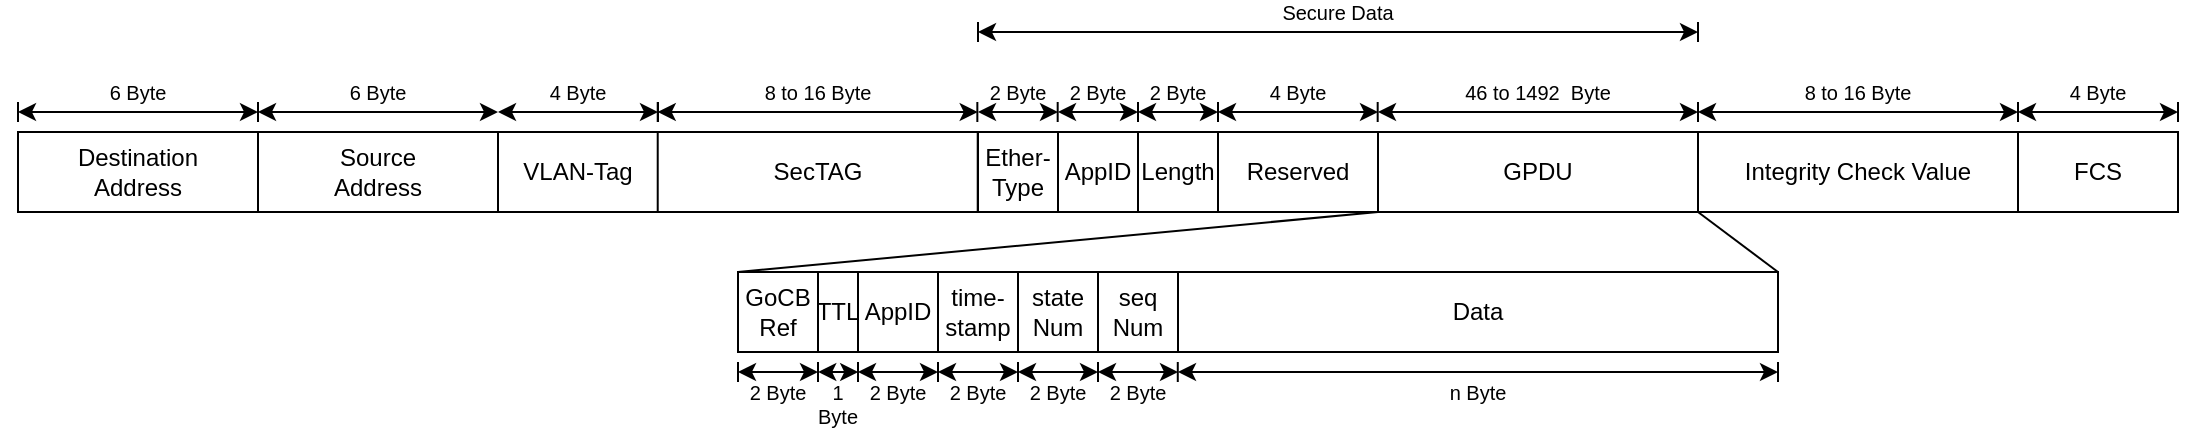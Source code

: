 <mxfile version="22.0.3" type="device">
  <diagram name="Page-1" id="3a5vFD-sT-ybUSw_GCuG">
    <mxGraphModel dx="1669" dy="566" grid="1" gridSize="10" guides="1" tooltips="1" connect="1" arrows="1" fold="1" page="1" pageScale="1" pageWidth="850" pageHeight="1100" math="0" shadow="0">
      <root>
        <mxCell id="0" />
        <mxCell id="1" parent="0" />
        <mxCell id="1iKEoxfAAZQPxBv_pSPJ-11" value="" style="endArrow=classic;startArrow=classic;html=1;rounded=0;" parent="1" edge="1">
          <mxGeometry width="50" height="50" relative="1" as="geometry">
            <mxPoint x="-120" y="80" as="sourcePoint" />
            <mxPoint y="80" as="targetPoint" />
          </mxGeometry>
        </mxCell>
        <mxCell id="1iKEoxfAAZQPxBv_pSPJ-12" value="" style="endArrow=none;html=1;rounded=0;" parent="1" edge="1">
          <mxGeometry width="50" height="50" relative="1" as="geometry">
            <mxPoint x="-120" y="85" as="sourcePoint" />
            <mxPoint x="-120" y="75" as="targetPoint" />
          </mxGeometry>
        </mxCell>
        <mxCell id="1iKEoxfAAZQPxBv_pSPJ-13" value="" style="endArrow=none;html=1;rounded=0;" parent="1" edge="1">
          <mxGeometry width="50" height="50" relative="1" as="geometry">
            <mxPoint y="85" as="sourcePoint" />
            <mxPoint y="75" as="targetPoint" />
          </mxGeometry>
        </mxCell>
        <mxCell id="1iKEoxfAAZQPxBv_pSPJ-14" value="" style="endArrow=classic;startArrow=classic;html=1;rounded=0;" parent="1" edge="1">
          <mxGeometry width="50" height="50" relative="1" as="geometry">
            <mxPoint y="80" as="sourcePoint" />
            <mxPoint x="120" y="80" as="targetPoint" />
          </mxGeometry>
        </mxCell>
        <mxCell id="1iKEoxfAAZQPxBv_pSPJ-16" value="" style="endArrow=none;html=1;rounded=0;" parent="1" edge="1">
          <mxGeometry width="50" height="50" relative="1" as="geometry">
            <mxPoint x="199.86" y="85" as="sourcePoint" />
            <mxPoint x="199.86" y="75" as="targetPoint" />
          </mxGeometry>
        </mxCell>
        <mxCell id="1iKEoxfAAZQPxBv_pSPJ-17" value="" style="endArrow=classic;startArrow=classic;html=1;rounded=0;" parent="1" edge="1">
          <mxGeometry width="50" height="50" relative="1" as="geometry">
            <mxPoint x="120" y="80" as="sourcePoint" />
            <mxPoint x="200" y="80" as="targetPoint" />
          </mxGeometry>
        </mxCell>
        <mxCell id="1iKEoxfAAZQPxBv_pSPJ-18" value="" style="endArrow=classic;startArrow=classic;html=1;rounded=0;" parent="1" edge="1">
          <mxGeometry width="50" height="50" relative="1" as="geometry">
            <mxPoint x="360" y="80" as="sourcePoint" />
            <mxPoint x="400" y="80" as="targetPoint" />
          </mxGeometry>
        </mxCell>
        <mxCell id="1iKEoxfAAZQPxBv_pSPJ-19" value="" style="endArrow=classic;startArrow=classic;html=1;rounded=0;" parent="1" edge="1">
          <mxGeometry width="50" height="50" relative="1" as="geometry">
            <mxPoint x="400" y="80" as="sourcePoint" />
            <mxPoint x="440" y="80" as="targetPoint" />
          </mxGeometry>
        </mxCell>
        <mxCell id="1iKEoxfAAZQPxBv_pSPJ-20" value="" style="endArrow=classic;startArrow=classic;html=1;rounded=0;" parent="1" edge="1">
          <mxGeometry width="50" height="50" relative="1" as="geometry">
            <mxPoint x="440" y="80" as="sourcePoint" />
            <mxPoint x="480" y="80" as="targetPoint" />
          </mxGeometry>
        </mxCell>
        <mxCell id="1iKEoxfAAZQPxBv_pSPJ-21" value="" style="endArrow=classic;startArrow=classic;html=1;rounded=0;" parent="1" edge="1">
          <mxGeometry width="50" height="50" relative="1" as="geometry">
            <mxPoint x="480" y="80" as="sourcePoint" />
            <mxPoint x="560" y="80" as="targetPoint" />
          </mxGeometry>
        </mxCell>
        <mxCell id="1iKEoxfAAZQPxBv_pSPJ-22" value="" style="endArrow=classic;startArrow=classic;html=1;rounded=0;" parent="1" edge="1">
          <mxGeometry width="50" height="50" relative="1" as="geometry">
            <mxPoint x="560" y="80" as="sourcePoint" />
            <mxPoint x="720" y="80" as="targetPoint" />
          </mxGeometry>
        </mxCell>
        <mxCell id="1iKEoxfAAZQPxBv_pSPJ-23" value="" style="endArrow=classic;startArrow=classic;html=1;rounded=0;" parent="1" edge="1">
          <mxGeometry width="50" height="50" relative="1" as="geometry">
            <mxPoint x="880" y="80" as="sourcePoint" />
            <mxPoint x="960" y="80" as="targetPoint" />
          </mxGeometry>
        </mxCell>
        <mxCell id="1iKEoxfAAZQPxBv_pSPJ-24" value="" style="endArrow=none;html=1;rounded=0;" parent="1" edge="1">
          <mxGeometry width="50" height="50" relative="1" as="geometry">
            <mxPoint x="200" y="85" as="sourcePoint" />
            <mxPoint x="200" y="75" as="targetPoint" />
          </mxGeometry>
        </mxCell>
        <mxCell id="1iKEoxfAAZQPxBv_pSPJ-25" value="" style="endArrow=none;html=1;rounded=0;" parent="1" edge="1">
          <mxGeometry width="50" height="50" relative="1" as="geometry">
            <mxPoint x="399.84" y="85" as="sourcePoint" />
            <mxPoint x="399.84" y="75" as="targetPoint" />
          </mxGeometry>
        </mxCell>
        <mxCell id="1iKEoxfAAZQPxBv_pSPJ-26" value="" style="endArrow=none;html=1;rounded=0;" parent="1" edge="1">
          <mxGeometry width="50" height="50" relative="1" as="geometry">
            <mxPoint x="440" y="85" as="sourcePoint" />
            <mxPoint x="440" y="75" as="targetPoint" />
          </mxGeometry>
        </mxCell>
        <mxCell id="1iKEoxfAAZQPxBv_pSPJ-28" value="" style="endArrow=none;html=1;rounded=0;" parent="1" edge="1">
          <mxGeometry width="50" height="50" relative="1" as="geometry">
            <mxPoint x="480" y="85" as="sourcePoint" />
            <mxPoint x="480" y="75" as="targetPoint" />
          </mxGeometry>
        </mxCell>
        <mxCell id="1iKEoxfAAZQPxBv_pSPJ-29" value="" style="endArrow=none;html=1;rounded=0;" parent="1" edge="1">
          <mxGeometry width="50" height="50" relative="1" as="geometry">
            <mxPoint x="559.84" y="85" as="sourcePoint" />
            <mxPoint x="559.84" y="75" as="targetPoint" />
          </mxGeometry>
        </mxCell>
        <mxCell id="1iKEoxfAAZQPxBv_pSPJ-30" value="" style="endArrow=none;html=1;rounded=0;" parent="1" edge="1">
          <mxGeometry width="50" height="50" relative="1" as="geometry">
            <mxPoint x="880" y="85" as="sourcePoint" />
            <mxPoint x="880" y="75" as="targetPoint" />
          </mxGeometry>
        </mxCell>
        <mxCell id="1iKEoxfAAZQPxBv_pSPJ-31" value="" style="endArrow=none;html=1;rounded=0;" parent="1" edge="1">
          <mxGeometry width="50" height="50" relative="1" as="geometry">
            <mxPoint x="960" y="85" as="sourcePoint" />
            <mxPoint x="960" y="75" as="targetPoint" />
          </mxGeometry>
        </mxCell>
        <mxCell id="1iKEoxfAAZQPxBv_pSPJ-32" value="&lt;font style=&quot;font-size: 12px;&quot;&gt;Destination &lt;br style=&quot;&quot;&gt;Address&lt;/font&gt;" style="rounded=0;whiteSpace=wrap;html=1;" parent="1" vertex="1">
          <mxGeometry x="-120" y="90" width="120" height="40" as="geometry" />
        </mxCell>
        <mxCell id="1iKEoxfAAZQPxBv_pSPJ-33" value="&lt;font style=&quot;font-size: 12px;&quot;&gt;Source &lt;br&gt;Address&lt;/font&gt;" style="rounded=0;whiteSpace=wrap;html=1;" parent="1" vertex="1">
          <mxGeometry y="90" width="120" height="40" as="geometry" />
        </mxCell>
        <mxCell id="1iKEoxfAAZQPxBv_pSPJ-34" value="&lt;font style=&quot;font-size: 12px;&quot;&gt;VLAN-Tag&lt;/font&gt;" style="rounded=0;whiteSpace=wrap;html=1;" parent="1" vertex="1">
          <mxGeometry x="120" y="90" width="80" height="40" as="geometry" />
        </mxCell>
        <mxCell id="1iKEoxfAAZQPxBv_pSPJ-35" value="&lt;font style=&quot;font-size: 12px;&quot;&gt;Ether-Type&lt;/font&gt;" style="rounded=0;whiteSpace=wrap;html=1;" parent="1" vertex="1">
          <mxGeometry x="360" y="90" width="40" height="40" as="geometry" />
        </mxCell>
        <mxCell id="1iKEoxfAAZQPxBv_pSPJ-36" value="&lt;font style=&quot;font-size: 12px;&quot;&gt;AppID&lt;/font&gt;" style="rounded=0;whiteSpace=wrap;html=1;" parent="1" vertex="1">
          <mxGeometry x="400" y="90" width="40" height="40" as="geometry" />
        </mxCell>
        <mxCell id="1iKEoxfAAZQPxBv_pSPJ-37" value="Length" style="rounded=0;whiteSpace=wrap;html=1;" parent="1" vertex="1">
          <mxGeometry x="440" y="90" width="40" height="40" as="geometry" />
        </mxCell>
        <mxCell id="1iKEoxfAAZQPxBv_pSPJ-38" value="&lt;font style=&quot;font-size: 12px;&quot;&gt;Reserved&lt;/font&gt;" style="rounded=0;whiteSpace=wrap;html=1;" parent="1" vertex="1">
          <mxGeometry x="480" y="90" width="80" height="40" as="geometry" />
        </mxCell>
        <mxCell id="1iKEoxfAAZQPxBv_pSPJ-39" value="&lt;font style=&quot;font-size: 12px;&quot;&gt;GPDU&lt;/font&gt;" style="rounded=0;whiteSpace=wrap;html=1;" parent="1" vertex="1">
          <mxGeometry x="560" y="90" width="160" height="40" as="geometry" />
        </mxCell>
        <mxCell id="1iKEoxfAAZQPxBv_pSPJ-40" value="&lt;font style=&quot;font-size: 12px;&quot;&gt;FCS&lt;/font&gt;" style="rounded=0;whiteSpace=wrap;html=1;" parent="1" vertex="1">
          <mxGeometry x="880" y="90" width="80" height="40" as="geometry" />
        </mxCell>
        <mxCell id="1iKEoxfAAZQPxBv_pSPJ-43" value="6 Byte" style="text;html=1;strokeColor=none;fillColor=none;align=center;verticalAlign=middle;whiteSpace=wrap;rounded=0;fontSize=10;" parent="1" vertex="1">
          <mxGeometry x="-90" y="65" width="60" height="10" as="geometry" />
        </mxCell>
        <mxCell id="1iKEoxfAAZQPxBv_pSPJ-44" value="6 Byte" style="text;html=1;strokeColor=none;fillColor=none;align=center;verticalAlign=middle;whiteSpace=wrap;rounded=0;fontSize=10;" parent="1" vertex="1">
          <mxGeometry x="30" y="65" width="60" height="10" as="geometry" />
        </mxCell>
        <mxCell id="1iKEoxfAAZQPxBv_pSPJ-45" value="4 Byte" style="text;html=1;strokeColor=none;fillColor=none;align=center;verticalAlign=middle;whiteSpace=wrap;rounded=0;fontSize=10;" parent="1" vertex="1">
          <mxGeometry x="130" y="65" width="60" height="10" as="geometry" />
        </mxCell>
        <mxCell id="1iKEoxfAAZQPxBv_pSPJ-46" value="2 Byte" style="text;html=1;strokeColor=none;fillColor=none;align=center;verticalAlign=middle;whiteSpace=wrap;rounded=0;fontSize=10;" parent="1" vertex="1">
          <mxGeometry x="360" y="65" width="40" height="10" as="geometry" />
        </mxCell>
        <mxCell id="1iKEoxfAAZQPxBv_pSPJ-47" value="2 Byte" style="text;html=1;strokeColor=none;fillColor=none;align=center;verticalAlign=middle;whiteSpace=wrap;rounded=0;fontSize=10;" parent="1" vertex="1">
          <mxGeometry x="400" y="65" width="40" height="10" as="geometry" />
        </mxCell>
        <mxCell id="1iKEoxfAAZQPxBv_pSPJ-49" value="2 Byte" style="text;html=1;strokeColor=none;fillColor=none;align=center;verticalAlign=middle;whiteSpace=wrap;rounded=0;fontSize=10;" parent="1" vertex="1">
          <mxGeometry x="440" y="65" width="40" height="10" as="geometry" />
        </mxCell>
        <mxCell id="1iKEoxfAAZQPxBv_pSPJ-50" value="4 Byte" style="text;html=1;strokeColor=none;fillColor=none;align=center;verticalAlign=middle;whiteSpace=wrap;rounded=0;fontSize=10;" parent="1" vertex="1">
          <mxGeometry x="480" y="65" width="80" height="10" as="geometry" />
        </mxCell>
        <mxCell id="1iKEoxfAAZQPxBv_pSPJ-51" value="46 to 1492&amp;nbsp; Byte" style="text;html=1;strokeColor=none;fillColor=none;align=center;verticalAlign=middle;whiteSpace=wrap;rounded=0;fontSize=10;" parent="1" vertex="1">
          <mxGeometry x="560" y="65" width="160" height="10" as="geometry" />
        </mxCell>
        <mxCell id="1iKEoxfAAZQPxBv_pSPJ-53" value="4 Byte" style="text;html=1;strokeColor=none;fillColor=none;align=center;verticalAlign=middle;whiteSpace=wrap;rounded=0;fontSize=10;" parent="1" vertex="1">
          <mxGeometry x="880" y="65" width="80" height="10" as="geometry" />
        </mxCell>
        <mxCell id="1iKEoxfAAZQPxBv_pSPJ-54" value="" style="endArrow=none;html=1;rounded=0;exitX=0;exitY=1;exitDx=0;exitDy=0;entryX=0;entryY=0;entryDx=0;entryDy=0;endFill=0;" parent="1" source="1iKEoxfAAZQPxBv_pSPJ-39" target="u5pXzfB2RRVTX9O-Q9zR-1" edge="1">
          <mxGeometry width="50" height="50" relative="1" as="geometry">
            <mxPoint x="490" y="200" as="sourcePoint" />
            <mxPoint x="80" y="160" as="targetPoint" />
          </mxGeometry>
        </mxCell>
        <mxCell id="1iKEoxfAAZQPxBv_pSPJ-61" value="" style="endArrow=none;html=1;rounded=0;exitX=1;exitY=1;exitDx=0;exitDy=0;entryX=1;entryY=0;entryDx=0;entryDy=0;endFill=0;" parent="1" source="1iKEoxfAAZQPxBv_pSPJ-39" edge="1">
          <mxGeometry width="50" height="50" relative="1" as="geometry">
            <mxPoint x="790" y="200" as="sourcePoint" />
            <mxPoint x="760" y="160" as="targetPoint" />
          </mxGeometry>
        </mxCell>
        <mxCell id="u5pXzfB2RRVTX9O-Q9zR-1" value="GoCB&lt;br&gt;Ref" style="rounded=0;whiteSpace=wrap;html=1;" vertex="1" parent="1">
          <mxGeometry x="240" y="160" width="40" height="40" as="geometry" />
        </mxCell>
        <mxCell id="u5pXzfB2RRVTX9O-Q9zR-2" value="TTL" style="rounded=0;whiteSpace=wrap;html=1;" vertex="1" parent="1">
          <mxGeometry x="280" y="160" width="20" height="40" as="geometry" />
        </mxCell>
        <mxCell id="u5pXzfB2RRVTX9O-Q9zR-3" value="AppID" style="rounded=0;whiteSpace=wrap;html=1;" vertex="1" parent="1">
          <mxGeometry x="300.0" y="160" width="40" height="40" as="geometry" />
        </mxCell>
        <mxCell id="u5pXzfB2RRVTX9O-Q9zR-4" value="&lt;font style=&quot;font-size: 12px;&quot;&gt;state&lt;br&gt;Num&lt;br&gt;&lt;/font&gt;" style="rounded=0;whiteSpace=wrap;html=1;" vertex="1" parent="1">
          <mxGeometry x="380.0" y="160" width="40" height="40" as="geometry" />
        </mxCell>
        <mxCell id="u5pXzfB2RRVTX9O-Q9zR-5" value="&lt;font style=&quot;&quot;&gt;&lt;font style=&quot;font-size: 12px;&quot;&gt;seq&lt;br&gt;&lt;/font&gt;Num&lt;br&gt;&lt;/font&gt;" style="rounded=0;whiteSpace=wrap;html=1;" vertex="1" parent="1">
          <mxGeometry x="420.0" y="160" width="40" height="40" as="geometry" />
        </mxCell>
        <mxCell id="u5pXzfB2RRVTX9O-Q9zR-6" value="Data" style="rounded=0;whiteSpace=wrap;html=1;" vertex="1" parent="1">
          <mxGeometry x="460.0" y="160" width="300" height="40" as="geometry" />
        </mxCell>
        <mxCell id="u5pXzfB2RRVTX9O-Q9zR-7" value="" style="endArrow=none;html=1;rounded=0;" edge="1" parent="1">
          <mxGeometry width="50" height="50" relative="1" as="geometry">
            <mxPoint x="240" y="215" as="sourcePoint" />
            <mxPoint x="240" y="205" as="targetPoint" />
          </mxGeometry>
        </mxCell>
        <mxCell id="u5pXzfB2RRVTX9O-Q9zR-8" value="" style="endArrow=classic;startArrow=classic;html=1;rounded=0;" edge="1" parent="1">
          <mxGeometry width="50" height="50" relative="1" as="geometry">
            <mxPoint x="240" y="210" as="sourcePoint" />
            <mxPoint x="280" y="210" as="targetPoint" />
          </mxGeometry>
        </mxCell>
        <mxCell id="u5pXzfB2RRVTX9O-Q9zR-9" value="" style="endArrow=classic;startArrow=classic;html=1;rounded=0;" edge="1" parent="1">
          <mxGeometry width="50" height="50" relative="1" as="geometry">
            <mxPoint x="300.0" y="210" as="sourcePoint" />
            <mxPoint x="340.0" y="210" as="targetPoint" />
          </mxGeometry>
        </mxCell>
        <mxCell id="u5pXzfB2RRVTX9O-Q9zR-10" value="" style="endArrow=none;html=1;rounded=0;" edge="1" parent="1">
          <mxGeometry width="50" height="50" relative="1" as="geometry">
            <mxPoint x="300.0" y="215" as="sourcePoint" />
            <mxPoint x="300.0" y="205" as="targetPoint" />
          </mxGeometry>
        </mxCell>
        <mxCell id="u5pXzfB2RRVTX9O-Q9zR-11" value="" style="endArrow=none;html=1;rounded=0;" edge="1" parent="1">
          <mxGeometry width="50" height="50" relative="1" as="geometry">
            <mxPoint x="340.0" y="215" as="sourcePoint" />
            <mxPoint x="340.0" y="205" as="targetPoint" />
          </mxGeometry>
        </mxCell>
        <mxCell id="u5pXzfB2RRVTX9O-Q9zR-12" value="2 Byte" style="text;html=1;strokeColor=none;fillColor=none;align=center;verticalAlign=middle;whiteSpace=wrap;rounded=0;fontSize=10;" vertex="1" parent="1">
          <mxGeometry x="300.0" y="215" width="40" height="10" as="geometry" />
        </mxCell>
        <mxCell id="u5pXzfB2RRVTX9O-Q9zR-13" value="2 Byte" style="text;html=1;strokeColor=none;fillColor=none;align=center;verticalAlign=middle;whiteSpace=wrap;rounded=0;fontSize=10;" vertex="1" parent="1">
          <mxGeometry x="240" y="215" width="40" height="10" as="geometry" />
        </mxCell>
        <mxCell id="u5pXzfB2RRVTX9O-Q9zR-14" value="1 &lt;br&gt;Byte" style="text;html=1;strokeColor=none;fillColor=none;align=center;verticalAlign=middle;whiteSpace=wrap;rounded=0;fontSize=10;spacing=2;spacingBottom=0;" vertex="1" parent="1">
          <mxGeometry x="280" y="215" width="20" height="22" as="geometry" />
        </mxCell>
        <mxCell id="u5pXzfB2RRVTX9O-Q9zR-15" value="" style="endArrow=classic;startArrow=classic;html=1;rounded=0;" edge="1" parent="1">
          <mxGeometry width="50" height="50" relative="1" as="geometry">
            <mxPoint x="340.0" y="210" as="sourcePoint" />
            <mxPoint x="380.0" y="210" as="targetPoint" />
          </mxGeometry>
        </mxCell>
        <mxCell id="u5pXzfB2RRVTX9O-Q9zR-16" value="n Byte" style="text;html=1;strokeColor=none;fillColor=none;align=center;verticalAlign=middle;whiteSpace=wrap;rounded=0;fontSize=10;" vertex="1" parent="1">
          <mxGeometry x="590" y="215" width="40" height="10" as="geometry" />
        </mxCell>
        <mxCell id="u5pXzfB2RRVTX9O-Q9zR-17" value="" style="endArrow=none;html=1;rounded=0;" edge="1" parent="1">
          <mxGeometry width="50" height="50" relative="1" as="geometry">
            <mxPoint x="380.0" y="215" as="sourcePoint" />
            <mxPoint x="380.0" y="205" as="targetPoint" />
          </mxGeometry>
        </mxCell>
        <mxCell id="u5pXzfB2RRVTX9O-Q9zR-18" value="" style="endArrow=classic;startArrow=classic;html=1;rounded=0;" edge="1" parent="1">
          <mxGeometry width="50" height="50" relative="1" as="geometry">
            <mxPoint x="380.0" y="210" as="sourcePoint" />
            <mxPoint x="420.0" y="210" as="targetPoint" />
          </mxGeometry>
        </mxCell>
        <mxCell id="u5pXzfB2RRVTX9O-Q9zR-19" value="" style="endArrow=none;html=1;rounded=0;" edge="1" parent="1">
          <mxGeometry width="50" height="50" relative="1" as="geometry">
            <mxPoint x="420.0" y="215" as="sourcePoint" />
            <mxPoint x="420.0" y="205" as="targetPoint" />
          </mxGeometry>
        </mxCell>
        <mxCell id="u5pXzfB2RRVTX9O-Q9zR-20" value="" style="endArrow=classic;startArrow=classic;html=1;rounded=0;" edge="1" parent="1">
          <mxGeometry width="50" height="50" relative="1" as="geometry">
            <mxPoint x="460.0" y="210" as="sourcePoint" />
            <mxPoint x="760" y="210" as="targetPoint" />
          </mxGeometry>
        </mxCell>
        <mxCell id="u5pXzfB2RRVTX9O-Q9zR-21" value="" style="endArrow=none;html=1;rounded=0;" edge="1" parent="1">
          <mxGeometry width="50" height="50" relative="1" as="geometry">
            <mxPoint x="459.89" y="215" as="sourcePoint" />
            <mxPoint x="459.89" y="205" as="targetPoint" />
          </mxGeometry>
        </mxCell>
        <mxCell id="u5pXzfB2RRVTX9O-Q9zR-22" value="" style="endArrow=classic;startArrow=classic;html=1;rounded=0;" edge="1" parent="1">
          <mxGeometry width="50" height="50" relative="1" as="geometry">
            <mxPoint x="420.0" y="210" as="sourcePoint" />
            <mxPoint x="460.0" y="210" as="targetPoint" />
          </mxGeometry>
        </mxCell>
        <mxCell id="u5pXzfB2RRVTX9O-Q9zR-23" value="" style="endArrow=none;html=1;rounded=0;" edge="1" parent="1">
          <mxGeometry width="50" height="50" relative="1" as="geometry">
            <mxPoint x="280" y="215" as="sourcePoint" />
            <mxPoint x="280" y="205" as="targetPoint" />
          </mxGeometry>
        </mxCell>
        <mxCell id="u5pXzfB2RRVTX9O-Q9zR-24" value="" style="endArrow=classic;startArrow=classic;html=1;rounded=0;" edge="1" parent="1">
          <mxGeometry width="50" height="50" relative="1" as="geometry">
            <mxPoint x="280.11" y="210" as="sourcePoint" />
            <mxPoint x="300.11" y="210" as="targetPoint" />
          </mxGeometry>
        </mxCell>
        <mxCell id="u5pXzfB2RRVTX9O-Q9zR-25" value="time-stamp" style="rounded=0;whiteSpace=wrap;html=1;" vertex="1" parent="1">
          <mxGeometry x="340.0" y="160" width="40" height="40" as="geometry" />
        </mxCell>
        <mxCell id="u5pXzfB2RRVTX9O-Q9zR-26" value="2 Byte" style="text;html=1;strokeColor=none;fillColor=none;align=center;verticalAlign=middle;whiteSpace=wrap;rounded=0;fontSize=10;" vertex="1" parent="1">
          <mxGeometry x="340.0" y="215" width="40" height="10" as="geometry" />
        </mxCell>
        <mxCell id="u5pXzfB2RRVTX9O-Q9zR-27" value="2 Byte" style="text;html=1;strokeColor=none;fillColor=none;align=center;verticalAlign=middle;whiteSpace=wrap;rounded=0;fontSize=10;" vertex="1" parent="1">
          <mxGeometry x="380.0" y="215" width="40" height="10" as="geometry" />
        </mxCell>
        <mxCell id="u5pXzfB2RRVTX9O-Q9zR-28" value="2 Byte" style="text;html=1;strokeColor=none;fillColor=none;align=center;verticalAlign=middle;whiteSpace=wrap;rounded=0;fontSize=10;" vertex="1" parent="1">
          <mxGeometry x="420.0" y="215" width="40" height="10" as="geometry" />
        </mxCell>
        <mxCell id="u5pXzfB2RRVTX9O-Q9zR-29" value="" style="endArrow=none;html=1;rounded=0;" edge="1" parent="1">
          <mxGeometry width="50" height="50" relative="1" as="geometry">
            <mxPoint x="760" y="215" as="sourcePoint" />
            <mxPoint x="760" y="205" as="targetPoint" />
          </mxGeometry>
        </mxCell>
        <mxCell id="u5pXzfB2RRVTX9O-Q9zR-30" value="SecTAG" style="rounded=0;whiteSpace=wrap;html=1;" vertex="1" parent="1">
          <mxGeometry x="199.86" y="90" width="160" height="40" as="geometry" />
        </mxCell>
        <mxCell id="u5pXzfB2RRVTX9O-Q9zR-31" value="" style="endArrow=none;html=1;rounded=0;" edge="1" parent="1">
          <mxGeometry width="50" height="50" relative="1" as="geometry">
            <mxPoint x="359.67" y="85" as="sourcePoint" />
            <mxPoint x="359.67" y="75" as="targetPoint" />
          </mxGeometry>
        </mxCell>
        <mxCell id="u5pXzfB2RRVTX9O-Q9zR-32" value="" style="endArrow=classic;startArrow=classic;html=1;rounded=0;" edge="1" parent="1">
          <mxGeometry width="50" height="50" relative="1" as="geometry">
            <mxPoint x="199.86" y="80" as="sourcePoint" />
            <mxPoint x="359.86" y="80" as="targetPoint" />
          </mxGeometry>
        </mxCell>
        <mxCell id="u5pXzfB2RRVTX9O-Q9zR-33" value="8 to 16 Byte" style="text;html=1;strokeColor=none;fillColor=none;align=center;verticalAlign=middle;whiteSpace=wrap;rounded=0;fontSize=10;" vertex="1" parent="1">
          <mxGeometry x="249.86" y="65" width="60" height="10" as="geometry" />
        </mxCell>
        <mxCell id="u5pXzfB2RRVTX9O-Q9zR-34" value="&lt;font style=&quot;font-size: 12px;&quot;&gt;Integrity Check Value&lt;/font&gt;" style="rounded=0;whiteSpace=wrap;html=1;" vertex="1" parent="1">
          <mxGeometry x="720" y="90" width="160" height="40" as="geometry" />
        </mxCell>
        <mxCell id="u5pXzfB2RRVTX9O-Q9zR-35" value="" style="endArrow=none;html=1;rounded=0;" edge="1" parent="1">
          <mxGeometry width="50" height="50" relative="1" as="geometry">
            <mxPoint x="720" y="85" as="sourcePoint" />
            <mxPoint x="720" y="75" as="targetPoint" />
          </mxGeometry>
        </mxCell>
        <mxCell id="u5pXzfB2RRVTX9O-Q9zR-36" value="" style="endArrow=classic;startArrow=classic;html=1;rounded=0;" edge="1" parent="1">
          <mxGeometry width="50" height="50" relative="1" as="geometry">
            <mxPoint x="720" y="80" as="sourcePoint" />
            <mxPoint x="880" y="80" as="targetPoint" />
          </mxGeometry>
        </mxCell>
        <mxCell id="u5pXzfB2RRVTX9O-Q9zR-37" value="8 to 16 Byte" style="text;html=1;strokeColor=none;fillColor=none;align=center;verticalAlign=middle;whiteSpace=wrap;rounded=0;fontSize=10;" vertex="1" parent="1">
          <mxGeometry x="720" y="65" width="160" height="10" as="geometry" />
        </mxCell>
        <mxCell id="u5pXzfB2RRVTX9O-Q9zR-38" value="" style="endArrow=none;html=1;rounded=0;" edge="1" parent="1">
          <mxGeometry width="50" height="50" relative="1" as="geometry">
            <mxPoint x="880" y="85" as="sourcePoint" />
            <mxPoint x="880" y="75" as="targetPoint" />
          </mxGeometry>
        </mxCell>
        <mxCell id="u5pXzfB2RRVTX9O-Q9zR-39" value="" style="endArrow=classic;startArrow=classic;html=1;rounded=0;" edge="1" parent="1">
          <mxGeometry width="50" height="50" relative="1" as="geometry">
            <mxPoint x="360" y="40" as="sourcePoint" />
            <mxPoint x="720" y="40" as="targetPoint" />
          </mxGeometry>
        </mxCell>
        <mxCell id="u5pXzfB2RRVTX9O-Q9zR-40" value="" style="endArrow=none;html=1;rounded=0;" edge="1" parent="1">
          <mxGeometry width="50" height="50" relative="1" as="geometry">
            <mxPoint x="360" y="45" as="sourcePoint" />
            <mxPoint x="360" y="35" as="targetPoint" />
          </mxGeometry>
        </mxCell>
        <mxCell id="u5pXzfB2RRVTX9O-Q9zR-41" value="" style="endArrow=none;html=1;rounded=0;" edge="1" parent="1">
          <mxGeometry width="50" height="50" relative="1" as="geometry">
            <mxPoint x="720" y="45" as="sourcePoint" />
            <mxPoint x="720" y="35" as="targetPoint" />
          </mxGeometry>
        </mxCell>
        <mxCell id="u5pXzfB2RRVTX9O-Q9zR-42" value="Secure Data" style="text;html=1;strokeColor=none;fillColor=none;align=center;verticalAlign=middle;whiteSpace=wrap;rounded=0;fontSize=10;" vertex="1" parent="1">
          <mxGeometry x="360" y="25" width="360" height="10" as="geometry" />
        </mxCell>
      </root>
    </mxGraphModel>
  </diagram>
</mxfile>
